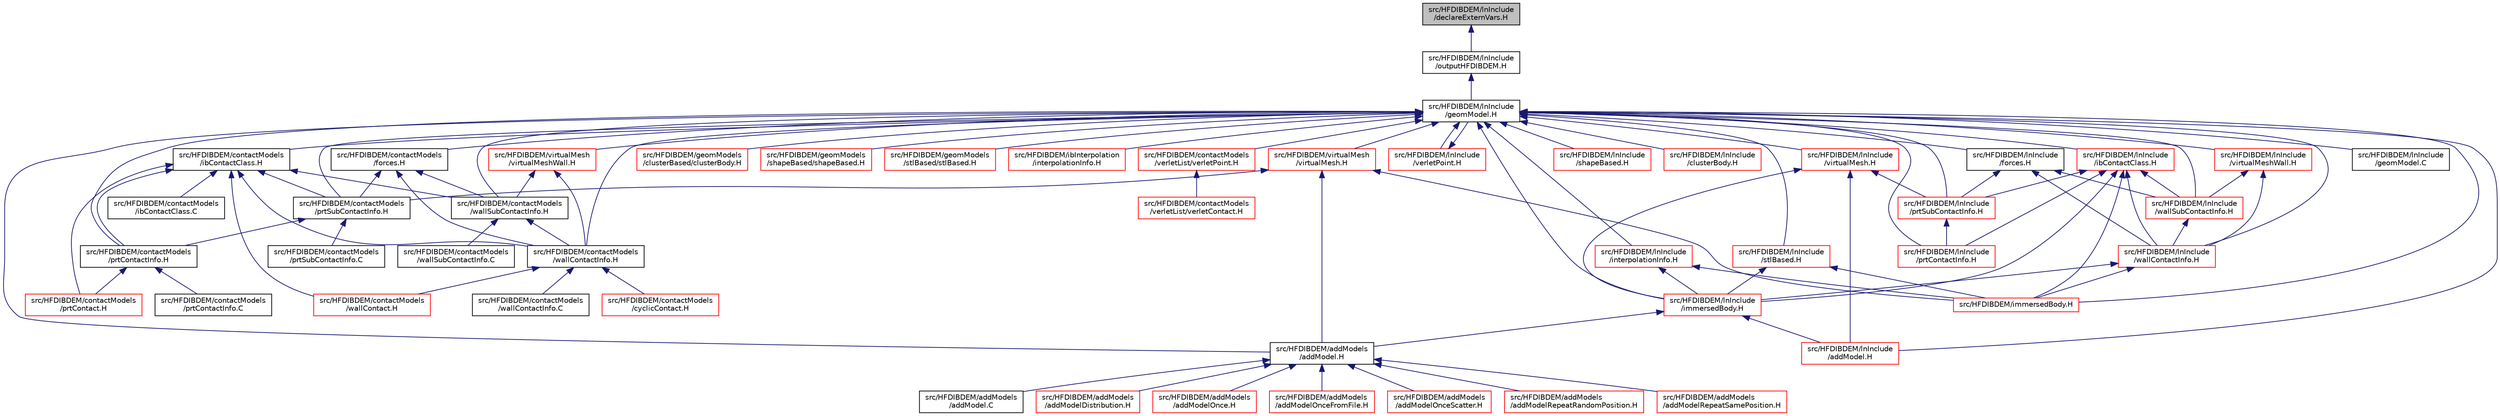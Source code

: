 digraph "src/HFDIBDEM/lnInclude/declareExternVars.H"
{
 // LATEX_PDF_SIZE
  edge [fontname="Helvetica",fontsize="10",labelfontname="Helvetica",labelfontsize="10"];
  node [fontname="Helvetica",fontsize="10",shape=record];
  Node1 [label="src/HFDIBDEM/lnInclude\l/declareExternVars.H",height=0.2,width=0.4,color="black", fillcolor="grey75", style="filled", fontcolor="black",tooltip=" "];
  Node1 -> Node2 [dir="back",color="midnightblue",fontsize="10",style="solid"];
  Node2 [label="src/HFDIBDEM/lnInclude\l/outputHFDIBDEM.H",height=0.2,width=0.4,color="black", fillcolor="white", style="filled",URL="$lnInclude_2outputHFDIBDEM_8H.html",tooltip=" "];
  Node2 -> Node3 [dir="back",color="midnightblue",fontsize="10",style="solid"];
  Node3 [label="src/HFDIBDEM/lnInclude\l/geomModel.H",height=0.2,width=0.4,color="black", fillcolor="white", style="filled",URL="$lnInclude_2geomModel_8H.html",tooltip=" "];
  Node3 -> Node4 [dir="back",color="midnightblue",fontsize="10",style="solid"];
  Node4 [label="src/HFDIBDEM/addModels\l/addModel.H",height=0.2,width=0.4,color="black", fillcolor="white", style="filled",URL="$addModels_2addModel_8H.html",tooltip=" "];
  Node4 -> Node5 [dir="back",color="midnightblue",fontsize="10",style="solid"];
  Node5 [label="src/HFDIBDEM/addModels\l/addModel.C",height=0.2,width=0.4,color="black", fillcolor="white", style="filled",URL="$addModels_2addModel_8C.html",tooltip=" "];
  Node4 -> Node6 [dir="back",color="midnightblue",fontsize="10",style="solid"];
  Node6 [label="src/HFDIBDEM/addModels\l/addModelDistribution.H",height=0.2,width=0.4,color="red", fillcolor="white", style="filled",URL="$addModels_2addModelDistribution_8H.html",tooltip=" "];
  Node4 -> Node8 [dir="back",color="midnightblue",fontsize="10",style="solid"];
  Node8 [label="src/HFDIBDEM/addModels\l/addModelOnce.H",height=0.2,width=0.4,color="red", fillcolor="white", style="filled",URL="$addModels_2addModelOnce_8H.html",tooltip=" "];
  Node4 -> Node10 [dir="back",color="midnightblue",fontsize="10",style="solid"];
  Node10 [label="src/HFDIBDEM/addModels\l/addModelOnceFromFile.H",height=0.2,width=0.4,color="red", fillcolor="white", style="filled",URL="$addModels_2addModelOnceFromFile_8H.html",tooltip=" "];
  Node4 -> Node12 [dir="back",color="midnightblue",fontsize="10",style="solid"];
  Node12 [label="src/HFDIBDEM/addModels\l/addModelOnceScatter.H",height=0.2,width=0.4,color="red", fillcolor="white", style="filled",URL="$addModels_2addModelOnceScatter_8H.html",tooltip=" "];
  Node4 -> Node14 [dir="back",color="midnightblue",fontsize="10",style="solid"];
  Node14 [label="src/HFDIBDEM/addModels\l/addModelRepeatRandomPosition.H",height=0.2,width=0.4,color="red", fillcolor="white", style="filled",URL="$addModels_2addModelRepeatRandomPosition_8H.html",tooltip=" "];
  Node4 -> Node16 [dir="back",color="midnightblue",fontsize="10",style="solid"];
  Node16 [label="src/HFDIBDEM/addModels\l/addModelRepeatSamePosition.H",height=0.2,width=0.4,color="red", fillcolor="white", style="filled",URL="$addModels_2addModelRepeatSamePosition_8H.html",tooltip=" "];
  Node3 -> Node18 [dir="back",color="midnightblue",fontsize="10",style="solid"];
  Node18 [label="src/HFDIBDEM/contactModels\l/ibContactClass.H",height=0.2,width=0.4,color="black", fillcolor="white", style="filled",URL="$contactModels_2ibContactClass_8H.html",tooltip=" "];
  Node18 -> Node19 [dir="back",color="midnightblue",fontsize="10",style="solid"];
  Node19 [label="src/HFDIBDEM/contactModels\l/prtContact.H",height=0.2,width=0.4,color="red", fillcolor="white", style="filled",URL="$contactModels_2prtContact_8H.html",tooltip=" "];
  Node18 -> Node22 [dir="back",color="midnightblue",fontsize="10",style="solid"];
  Node22 [label="src/HFDIBDEM/contactModels\l/prtContactInfo.H",height=0.2,width=0.4,color="black", fillcolor="white", style="filled",URL="$contactModels_2prtContactInfo_8H.html",tooltip=" "];
  Node22 -> Node19 [dir="back",color="midnightblue",fontsize="10",style="solid"];
  Node22 -> Node23 [dir="back",color="midnightblue",fontsize="10",style="solid"];
  Node23 [label="src/HFDIBDEM/contactModels\l/prtContactInfo.C",height=0.2,width=0.4,color="black", fillcolor="white", style="filled",URL="$contactModels_2prtContactInfo_8C.html",tooltip=" "];
  Node18 -> Node24 [dir="back",color="midnightblue",fontsize="10",style="solid"];
  Node24 [label="src/HFDIBDEM/contactModels\l/prtSubContactInfo.H",height=0.2,width=0.4,color="black", fillcolor="white", style="filled",URL="$contactModels_2prtSubContactInfo_8H.html",tooltip=" "];
  Node24 -> Node22 [dir="back",color="midnightblue",fontsize="10",style="solid"];
  Node24 -> Node25 [dir="back",color="midnightblue",fontsize="10",style="solid"];
  Node25 [label="src/HFDIBDEM/contactModels\l/prtSubContactInfo.C",height=0.2,width=0.4,color="black", fillcolor="white", style="filled",URL="$contactModels_2prtSubContactInfo_8C.html",tooltip=" "];
  Node18 -> Node26 [dir="back",color="midnightblue",fontsize="10",style="solid"];
  Node26 [label="src/HFDIBDEM/contactModels\l/wallContact.H",height=0.2,width=0.4,color="red", fillcolor="white", style="filled",URL="$contactModels_2wallContact_8H.html",tooltip=" "];
  Node18 -> Node28 [dir="back",color="midnightblue",fontsize="10",style="solid"];
  Node28 [label="src/HFDIBDEM/contactModels\l/wallContactInfo.H",height=0.2,width=0.4,color="black", fillcolor="white", style="filled",URL="$contactModels_2wallContactInfo_8H.html",tooltip=" "];
  Node28 -> Node26 [dir="back",color="midnightblue",fontsize="10",style="solid"];
  Node28 -> Node29 [dir="back",color="midnightblue",fontsize="10",style="solid"];
  Node29 [label="src/HFDIBDEM/contactModels\l/cyclicContact.H",height=0.2,width=0.4,color="red", fillcolor="white", style="filled",URL="$contactModels_2cyclicContact_8H.html",tooltip=" "];
  Node28 -> Node31 [dir="back",color="midnightblue",fontsize="10",style="solid"];
  Node31 [label="src/HFDIBDEM/contactModels\l/wallContactInfo.C",height=0.2,width=0.4,color="black", fillcolor="white", style="filled",URL="$contactModels_2wallContactInfo_8C.html",tooltip=" "];
  Node18 -> Node32 [dir="back",color="midnightblue",fontsize="10",style="solid"];
  Node32 [label="src/HFDIBDEM/contactModels\l/wallSubContactInfo.H",height=0.2,width=0.4,color="black", fillcolor="white", style="filled",URL="$contactModels_2wallSubContactInfo_8H.html",tooltip=" "];
  Node32 -> Node28 [dir="back",color="midnightblue",fontsize="10",style="solid"];
  Node32 -> Node33 [dir="back",color="midnightblue",fontsize="10",style="solid"];
  Node33 [label="src/HFDIBDEM/contactModels\l/wallSubContactInfo.C",height=0.2,width=0.4,color="black", fillcolor="white", style="filled",URL="$contactModels_2wallSubContactInfo_8C.html",tooltip=" "];
  Node18 -> Node34 [dir="back",color="midnightblue",fontsize="10",style="solid"];
  Node34 [label="src/HFDIBDEM/contactModels\l/ibContactClass.C",height=0.2,width=0.4,color="black", fillcolor="white", style="filled",URL="$contactModels_2ibContactClass_8C.html",tooltip=" "];
  Node3 -> Node22 [dir="back",color="midnightblue",fontsize="10",style="solid"];
  Node3 -> Node24 [dir="back",color="midnightblue",fontsize="10",style="solid"];
  Node3 -> Node35 [dir="back",color="midnightblue",fontsize="10",style="solid"];
  Node35 [label="src/HFDIBDEM/contactModels\l/forces.H",height=0.2,width=0.4,color="black", fillcolor="white", style="filled",URL="$contactModels_2forces_8H.html",tooltip=" "];
  Node35 -> Node24 [dir="back",color="midnightblue",fontsize="10",style="solid"];
  Node35 -> Node28 [dir="back",color="midnightblue",fontsize="10",style="solid"];
  Node35 -> Node32 [dir="back",color="midnightblue",fontsize="10",style="solid"];
  Node3 -> Node28 [dir="back",color="midnightblue",fontsize="10",style="solid"];
  Node3 -> Node32 [dir="back",color="midnightblue",fontsize="10",style="solid"];
  Node3 -> Node36 [dir="back",color="midnightblue",fontsize="10",style="solid"];
  Node36 [label="src/HFDIBDEM/contactModels\l/verletList/verletPoint.H",height=0.2,width=0.4,color="red", fillcolor="white", style="filled",URL="$contactModels_2verletList_2verletPoint_8H.html",tooltip=" "];
  Node36 -> Node37 [dir="back",color="midnightblue",fontsize="10",style="solid"];
  Node37 [label="src/HFDIBDEM/contactModels\l/verletList/verletContact.H",height=0.2,width=0.4,color="red", fillcolor="white", style="filled",URL="$contactModels_2verletList_2verletContact_8H.html",tooltip=" "];
  Node3 -> Node40 [dir="back",color="midnightblue",fontsize="10",style="solid"];
  Node40 [label="src/HFDIBDEM/geomModels\l/clusterBased/clusterBody.H",height=0.2,width=0.4,color="red", fillcolor="white", style="filled",URL="$geomModels_2clusterBased_2clusterBody_8H.html",tooltip=" "];
  Node3 -> Node44 [dir="back",color="midnightblue",fontsize="10",style="solid"];
  Node44 [label="src/HFDIBDEM/geomModels\l/shapeBased/shapeBased.H",height=0.2,width=0.4,color="red", fillcolor="white", style="filled",URL="$geomModels_2shapeBased_2shapeBased_8H.html",tooltip=" "];
  Node3 -> Node48 [dir="back",color="midnightblue",fontsize="10",style="solid"];
  Node48 [label="src/HFDIBDEM/geomModels\l/stlBased/stlBased.H",height=0.2,width=0.4,color="red", fillcolor="white", style="filled",URL="$geomModels_2stlBased_2stlBased_8H.html",tooltip=" "];
  Node3 -> Node54 [dir="back",color="midnightblue",fontsize="10",style="solid"];
  Node54 [label="src/HFDIBDEM/ibInterpolation\l/interpolationInfo.H",height=0.2,width=0.4,color="red", fillcolor="white", style="filled",URL="$ibInterpolation_2interpolationInfo_8H.html",tooltip=" "];
  Node3 -> Node57 [dir="back",color="midnightblue",fontsize="10",style="solid"];
  Node57 [label="src/HFDIBDEM/immersedBody.H",height=0.2,width=0.4,color="red", fillcolor="white", style="filled",URL="$immersedBody_8H.html",tooltip=" "];
  Node3 -> Node63 [dir="back",color="midnightblue",fontsize="10",style="solid"];
  Node63 [label="src/HFDIBDEM/lnInclude\l/addModel.H",height=0.2,width=0.4,color="red", fillcolor="white", style="filled",URL="$lnInclude_2addModel_8H.html",tooltip=" "];
  Node3 -> Node79 [dir="back",color="midnightblue",fontsize="10",style="solid"];
  Node79 [label="src/HFDIBDEM/lnInclude\l/verletPoint.H",height=0.2,width=0.4,color="red", fillcolor="white", style="filled",URL="$lnInclude_2verletPoint_8H.html",tooltip=" "];
  Node79 -> Node3 [dir="back",color="midnightblue",fontsize="10",style="solid"];
  Node3 -> Node85 [dir="back",color="midnightblue",fontsize="10",style="solid"];
  Node85 [label="src/HFDIBDEM/lnInclude\l/stlBased.H",height=0.2,width=0.4,color="red", fillcolor="white", style="filled",URL="$lnInclude_2stlBased_8H.html",tooltip=" "];
  Node85 -> Node57 [dir="back",color="midnightblue",fontsize="10",style="solid"];
  Node85 -> Node87 [dir="back",color="midnightblue",fontsize="10",style="solid"];
  Node87 [label="src/HFDIBDEM/lnInclude\l/immersedBody.H",height=0.2,width=0.4,color="red", fillcolor="white", style="filled",URL="$lnInclude_2immersedBody_8H.html",tooltip=" "];
  Node87 -> Node4 [dir="back",color="midnightblue",fontsize="10",style="solid"];
  Node87 -> Node63 [dir="back",color="midnightblue",fontsize="10",style="solid"];
  Node3 -> Node93 [dir="back",color="midnightblue",fontsize="10",style="solid"];
  Node93 [label="src/HFDIBDEM/lnInclude\l/shapeBased.H",height=0.2,width=0.4,color="red", fillcolor="white", style="filled",URL="$lnInclude_2shapeBased_8H.html",tooltip=" "];
  Node3 -> Node97 [dir="back",color="midnightblue",fontsize="10",style="solid"];
  Node97 [label="src/HFDIBDEM/lnInclude\l/clusterBody.H",height=0.2,width=0.4,color="red", fillcolor="white", style="filled",URL="$lnInclude_2clusterBody_8H.html",tooltip=" "];
  Node3 -> Node106 [dir="back",color="midnightblue",fontsize="10",style="solid"];
  Node106 [label="src/HFDIBDEM/lnInclude\l/ibContactClass.H",height=0.2,width=0.4,color="red", fillcolor="white", style="filled",URL="$lnInclude_2ibContactClass_8H.html",tooltip=" "];
  Node106 -> Node57 [dir="back",color="midnightblue",fontsize="10",style="solid"];
  Node106 -> Node107 [dir="back",color="midnightblue",fontsize="10",style="solid"];
  Node107 [label="src/HFDIBDEM/lnInclude\l/prtContactInfo.H",height=0.2,width=0.4,color="red", fillcolor="white", style="filled",URL="$lnInclude_2prtContactInfo_8H.html",tooltip=" "];
  Node106 -> Node109 [dir="back",color="midnightblue",fontsize="10",style="solid"];
  Node109 [label="src/HFDIBDEM/lnInclude\l/prtSubContactInfo.H",height=0.2,width=0.4,color="red", fillcolor="white", style="filled",URL="$lnInclude_2prtSubContactInfo_8H.html",tooltip=" "];
  Node109 -> Node107 [dir="back",color="midnightblue",fontsize="10",style="solid"];
  Node106 -> Node111 [dir="back",color="midnightblue",fontsize="10",style="solid"];
  Node111 [label="src/HFDIBDEM/lnInclude\l/wallContactInfo.H",height=0.2,width=0.4,color="red", fillcolor="white", style="filled",URL="$lnInclude_2wallContactInfo_8H.html",tooltip=" "];
  Node111 -> Node57 [dir="back",color="midnightblue",fontsize="10",style="solid"];
  Node111 -> Node87 [dir="back",color="midnightblue",fontsize="10",style="solid"];
  Node106 -> Node116 [dir="back",color="midnightblue",fontsize="10",style="solid"];
  Node116 [label="src/HFDIBDEM/lnInclude\l/wallSubContactInfo.H",height=0.2,width=0.4,color="red", fillcolor="white", style="filled",URL="$lnInclude_2wallSubContactInfo_8H.html",tooltip=" "];
  Node116 -> Node111 [dir="back",color="midnightblue",fontsize="10",style="solid"];
  Node106 -> Node87 [dir="back",color="midnightblue",fontsize="10",style="solid"];
  Node3 -> Node107 [dir="back",color="midnightblue",fontsize="10",style="solid"];
  Node3 -> Node109 [dir="back",color="midnightblue",fontsize="10",style="solid"];
  Node3 -> Node130 [dir="back",color="midnightblue",fontsize="10",style="solid"];
  Node130 [label="src/HFDIBDEM/lnInclude\l/virtualMesh.H",height=0.2,width=0.4,color="red", fillcolor="white", style="filled",URL="$lnInclude_2virtualMesh_8H.html",tooltip=" "];
  Node130 -> Node109 [dir="back",color="midnightblue",fontsize="10",style="solid"];
  Node130 -> Node87 [dir="back",color="midnightblue",fontsize="10",style="solid"];
  Node130 -> Node63 [dir="back",color="midnightblue",fontsize="10",style="solid"];
  Node3 -> Node132 [dir="back",color="midnightblue",fontsize="10",style="solid"];
  Node132 [label="src/HFDIBDEM/lnInclude\l/forces.H",height=0.2,width=0.4,color="black", fillcolor="white", style="filled",URL="$lnInclude_2forces_8H.html",tooltip=" "];
  Node132 -> Node109 [dir="back",color="midnightblue",fontsize="10",style="solid"];
  Node132 -> Node111 [dir="back",color="midnightblue",fontsize="10",style="solid"];
  Node132 -> Node116 [dir="back",color="midnightblue",fontsize="10",style="solid"];
  Node3 -> Node111 [dir="back",color="midnightblue",fontsize="10",style="solid"];
  Node3 -> Node120 [dir="back",color="midnightblue",fontsize="10",style="solid"];
  Node120 [label="src/HFDIBDEM/lnInclude\l/virtualMeshWall.H",height=0.2,width=0.4,color="red", fillcolor="white", style="filled",URL="$lnInclude_2virtualMeshWall_8H.html",tooltip=" "];
  Node120 -> Node111 [dir="back",color="midnightblue",fontsize="10",style="solid"];
  Node120 -> Node116 [dir="back",color="midnightblue",fontsize="10",style="solid"];
  Node3 -> Node116 [dir="back",color="midnightblue",fontsize="10",style="solid"];
  Node3 -> Node87 [dir="back",color="midnightblue",fontsize="10",style="solid"];
  Node3 -> Node133 [dir="back",color="midnightblue",fontsize="10",style="solid"];
  Node133 [label="src/HFDIBDEM/lnInclude\l/interpolationInfo.H",height=0.2,width=0.4,color="red", fillcolor="white", style="filled",URL="$lnInclude_2interpolationInfo_8H.html",tooltip=" "];
  Node133 -> Node57 [dir="back",color="midnightblue",fontsize="10",style="solid"];
  Node133 -> Node87 [dir="back",color="midnightblue",fontsize="10",style="solid"];
  Node3 -> Node152 [dir="back",color="midnightblue",fontsize="10",style="solid"];
  Node152 [label="src/HFDIBDEM/lnInclude\l/geomModel.C",height=0.2,width=0.4,color="black", fillcolor="white", style="filled",URL="$lnInclude_2geomModel_8C.html",tooltip=" "];
  Node3 -> Node153 [dir="back",color="midnightblue",fontsize="10",style="solid"];
  Node153 [label="src/HFDIBDEM/virtualMesh\l/virtualMesh.H",height=0.2,width=0.4,color="red", fillcolor="white", style="filled",URL="$virtualMesh_2virtualMesh_8H.html",tooltip=" "];
  Node153 -> Node4 [dir="back",color="midnightblue",fontsize="10",style="solid"];
  Node153 -> Node24 [dir="back",color="midnightblue",fontsize="10",style="solid"];
  Node153 -> Node57 [dir="back",color="midnightblue",fontsize="10",style="solid"];
  Node3 -> Node126 [dir="back",color="midnightblue",fontsize="10",style="solid"];
  Node126 [label="src/HFDIBDEM/virtualMesh\l/virtualMeshWall.H",height=0.2,width=0.4,color="red", fillcolor="white", style="filled",URL="$virtualMesh_2virtualMeshWall_8H.html",tooltip=" "];
  Node126 -> Node28 [dir="back",color="midnightblue",fontsize="10",style="solid"];
  Node126 -> Node32 [dir="back",color="midnightblue",fontsize="10",style="solid"];
}
